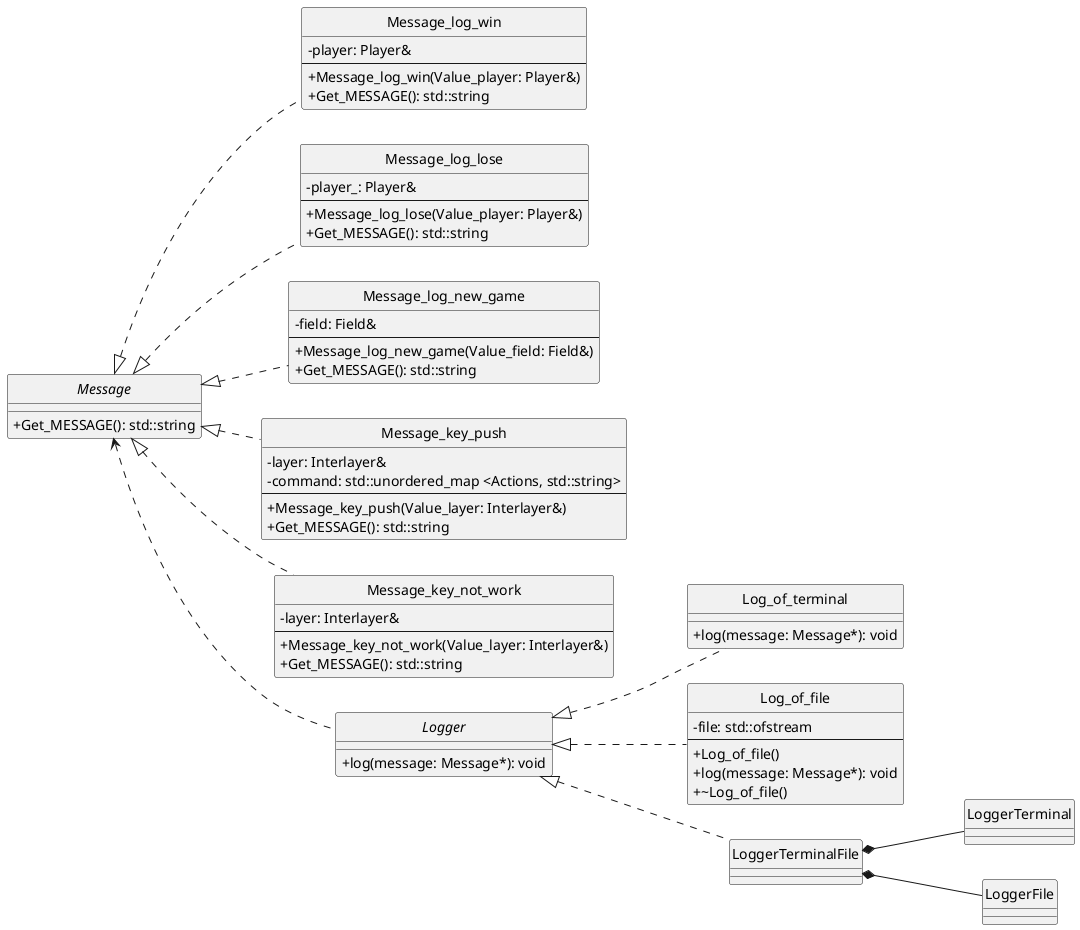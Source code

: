 @startuml UML_Garanin_lab.puml

hide circle
skinparam classAttributeIconSize 0
left to right direction

abstract class Message {
    + Get_MESSAGE(): std::string
}

class Message_log_win {
    - player: Player&
    --
    + Message_log_win(Value_player: Player&)
    + Get_MESSAGE(): std::string
}

class Message_log_lose {
    - player_: Player&
    --
    + Message_log_lose(Value_player: Player&)
    + Get_MESSAGE(): std::string
}

class Message_log_new_game {
    - field: Field&
    --
    + Message_log_new_game(Value_field: Field&)
    + Get_MESSAGE(): std::string
}

class Message_key_push {
    - layer: Interlayer&
    - command: std::unordered_map <Actions, std::string>
    --
    + Message_key_push(Value_layer: Interlayer&)
    + Get_MESSAGE(): std::string
}

class Message_key_not_work {
    - layer: Interlayer&
    --
    + Message_key_not_work(Value_layer: Interlayer&)
    + Get_MESSAGE(): std::string
}

abstract class Logger {
    + log(message: Message*): void
}

class Log_of_terminal {
    + log(message: Message*): void
}

class Log_of_file {
    - file: std::ofstream
    --
    + Log_of_file()
    + log(message: Message*): void
    + ~Log_of_file()
}

Message <|.. Message_log_win
Message <|.. Message_log_lose
Message <|.. Message_log_new_game
Message <|.. Message_key_push
Message <|.. Message_key_not_work
Logger <|.. Log_of_terminal
Logger <|.. Log_of_file
Logger <|.. LoggerTerminalFile
Message <.. Logger
LoggerTerminalFile *-- LoggerTerminal
LoggerTerminalFile *-- LoggerFile

@enduml
